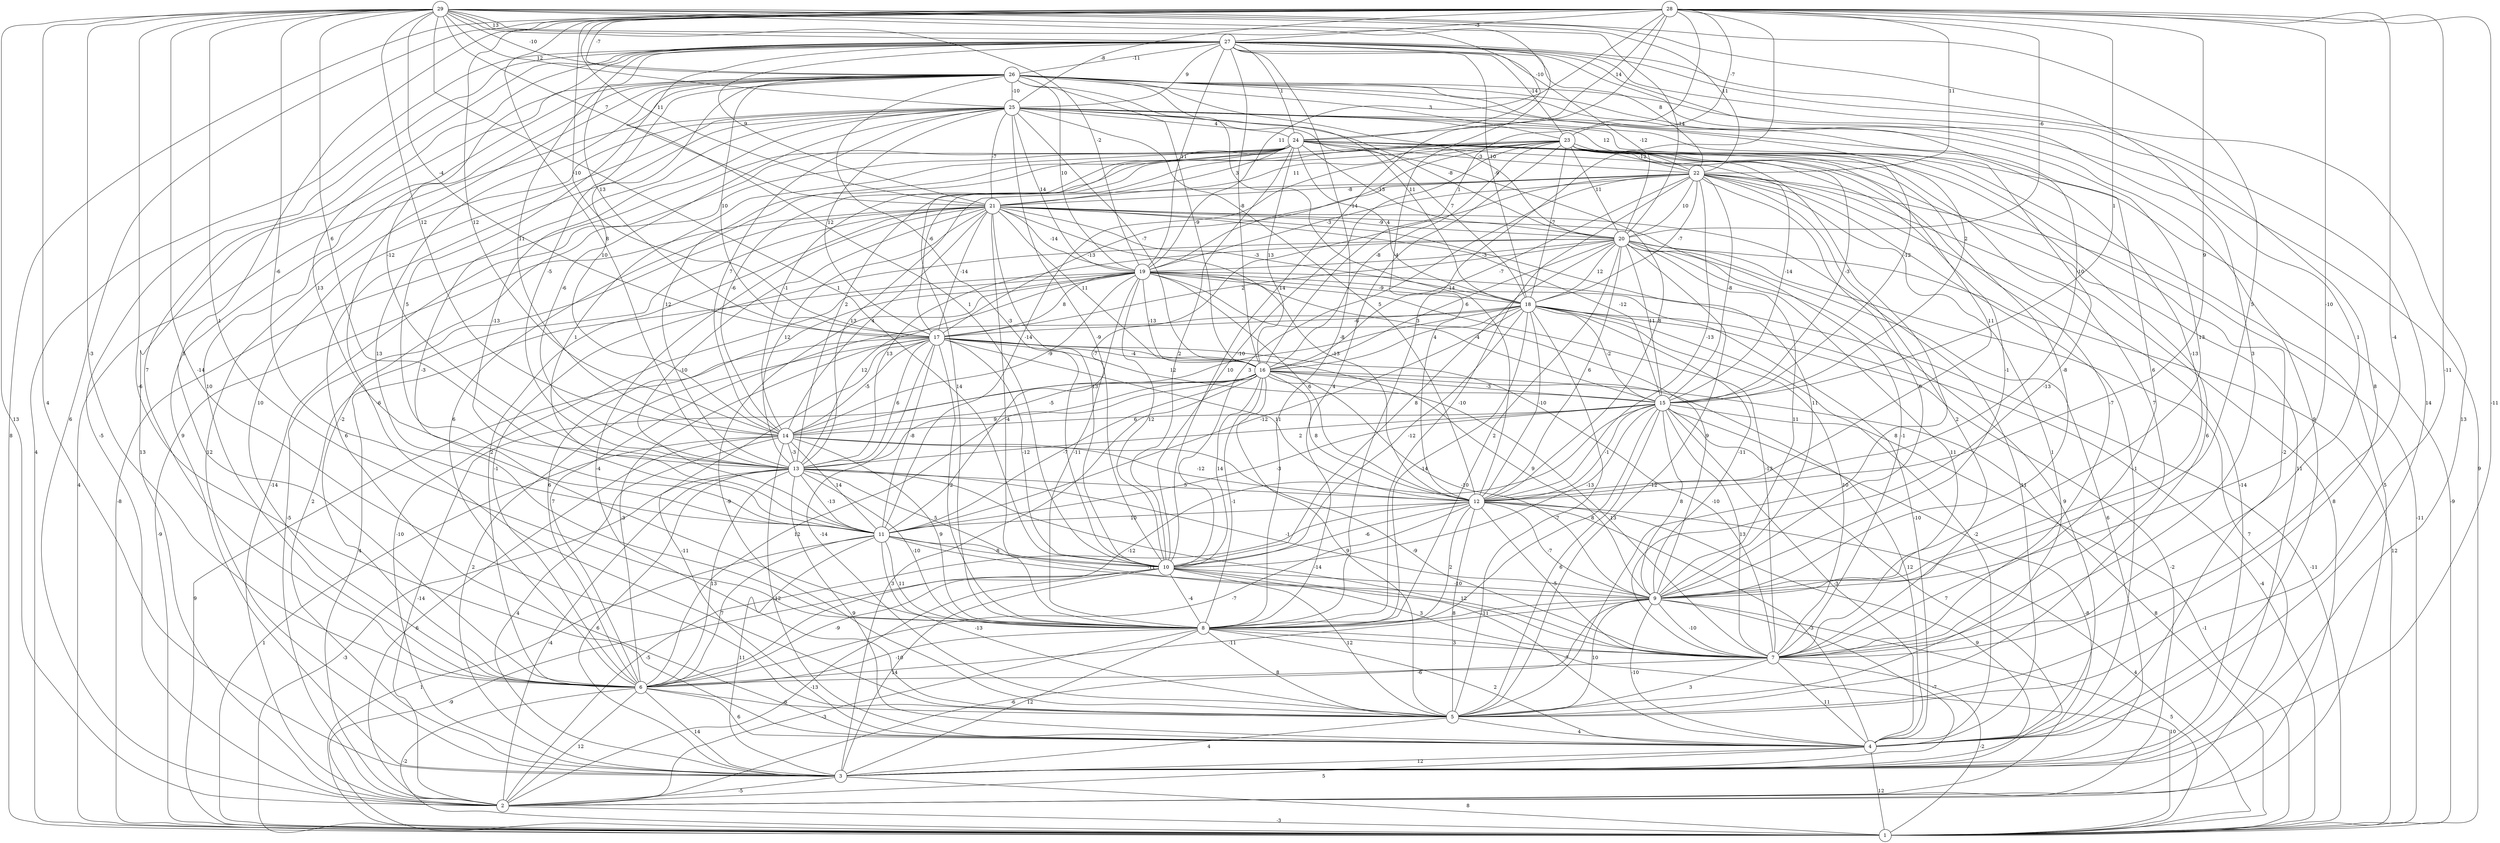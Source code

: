 graph { 
	 fontname="Helvetica,Arial,sans-serif" 
	 node [shape = circle]; 
	 29 -- 2 [label = "13"];
	 29 -- 3 [label = "4"];
	 29 -- 4 [label = "-6"];
	 29 -- 5 [label = "-14"];
	 29 -- 6 [label = "-3"];
	 29 -- 7 [label = "1"];
	 29 -- 8 [label = "1"];
	 29 -- 9 [label = "5"];
	 29 -- 10 [label = "1"];
	 29 -- 11 [label = "-6"];
	 29 -- 12 [label = "-4"];
	 29 -- 13 [label = "6"];
	 29 -- 14 [label = "12"];
	 29 -- 17 [label = "-4"];
	 29 -- 19 [label = "-2"];
	 29 -- 20 [label = "-14"];
	 29 -- 21 [label = "7"];
	 29 -- 22 [label = "11"];
	 29 -- 24 [label = "-10"];
	 29 -- 25 [label = "12"];
	 29 -- 26 [label = "-10"];
	 29 -- 27 [label = "13"];
	 28 -- 1 [label = "8"];
	 28 -- 2 [label = "6"];
	 28 -- 3 [label = "-11"];
	 28 -- 5 [label = "-11"];
	 28 -- 6 [label = "5"];
	 28 -- 7 [label = "-4"];
	 28 -- 8 [label = "3"];
	 28 -- 9 [label = "-10"];
	 28 -- 10 [label = "14"];
	 28 -- 12 [label = "9"];
	 28 -- 13 [label = "8"];
	 28 -- 14 [label = "12"];
	 28 -- 15 [label = "1"];
	 28 -- 16 [label = "1"];
	 28 -- 17 [label = "-10"];
	 28 -- 19 [label = "11"];
	 28 -- 20 [label = "-6"];
	 28 -- 21 [label = "11"];
	 28 -- 22 [label = "11"];
	 28 -- 23 [label = "-7"];
	 28 -- 24 [label = "14"];
	 28 -- 25 [label = "-8"];
	 28 -- 26 [label = "-7"];
	 28 -- 27 [label = "-3"];
	 27 -- 1 [label = "4"];
	 27 -- 2 [label = "-5"];
	 27 -- 3 [label = "13"];
	 27 -- 4 [label = "14"];
	 27 -- 5 [label = "8"];
	 27 -- 6 [label = "7"];
	 27 -- 7 [label = "3"];
	 27 -- 8 [label = "-8"];
	 27 -- 10 [label = "1"];
	 27 -- 11 [label = "13"];
	 27 -- 12 [label = "-10"];
	 27 -- 13 [label = "-12"];
	 27 -- 14 [label = "11"];
	 27 -- 16 [label = "-8"];
	 27 -- 17 [label = "13"];
	 27 -- 18 [label = "-9"];
	 27 -- 19 [label = "11"];
	 27 -- 20 [label = "-12"];
	 27 -- 21 [label = "9"];
	 27 -- 22 [label = "8"];
	 27 -- 23 [label = "-14"];
	 27 -- 24 [label = "1"];
	 27 -- 25 [label = "9"];
	 27 -- 26 [label = "-11"];
	 26 -- 1 [label = "9"];
	 26 -- 2 [label = "13"];
	 26 -- 3 [label = "9"];
	 26 -- 4 [label = "9"];
	 26 -- 5 [label = "-6"];
	 26 -- 6 [label = "10"];
	 26 -- 7 [label = "6"];
	 26 -- 8 [label = "13"];
	 26 -- 9 [label = "13"];
	 26 -- 10 [label = "-3"];
	 26 -- 11 [label = "5"];
	 26 -- 12 [label = "14"];
	 26 -- 13 [label = "-5"];
	 26 -- 14 [label = "10"];
	 26 -- 15 [label = "2"];
	 26 -- 16 [label = "-9"];
	 26 -- 17 [label = "10"];
	 26 -- 18 [label = "11"];
	 26 -- 19 [label = "10"];
	 26 -- 20 [label = "-3"];
	 26 -- 23 [label = "3"];
	 26 -- 25 [label = "-10"];
	 25 -- 1 [label = "4"];
	 25 -- 3 [label = "12"];
	 25 -- 4 [label = "6"];
	 25 -- 6 [label = "10"];
	 25 -- 7 [label = "-13"];
	 25 -- 8 [label = "-3"];
	 25 -- 9 [label = "-13"];
	 25 -- 10 [label = "-9"];
	 25 -- 11 [label = "-13"];
	 25 -- 12 [label = "5"];
	 25 -- 13 [label = "-6"];
	 25 -- 14 [label = "7"];
	 25 -- 15 [label = "-12"];
	 25 -- 16 [label = "-7"];
	 25 -- 17 [label = "12"];
	 25 -- 18 [label = "7"];
	 25 -- 19 [label = "14"];
	 25 -- 20 [label = "-8"];
	 25 -- 21 [label = "-7"];
	 25 -- 22 [label = "12"];
	 25 -- 24 [label = "4"];
	 24 -- 1 [label = "-8"];
	 24 -- 2 [label = "-14"];
	 24 -- 3 [label = "11"];
	 24 -- 5 [label = "8"];
	 24 -- 6 [label = "-2"];
	 24 -- 7 [label = "-7"];
	 24 -- 8 [label = "14"];
	 24 -- 9 [label = "-1"];
	 24 -- 10 [label = "2"];
	 24 -- 11 [label = "1"];
	 24 -- 12 [label = "8"];
	 24 -- 13 [label = "12"];
	 24 -- 14 [label = "-6"];
	 24 -- 15 [label = "-14"];
	 24 -- 16 [label = "13"];
	 24 -- 18 [label = "4"];
	 24 -- 20 [label = "-13"];
	 24 -- 21 [label = "3"];
	 24 -- 22 [label = "10"];
	 23 -- 1 [label = "-9"];
	 23 -- 2 [label = "5"];
	 23 -- 4 [label = "-2"];
	 23 -- 5 [label = "6"];
	 23 -- 6 [label = "6"];
	 23 -- 7 [label = "7"];
	 23 -- 8 [label = "4"];
	 23 -- 9 [label = "-8"];
	 23 -- 10 [label = "-10"];
	 23 -- 11 [label = "-14"];
	 23 -- 12 [label = "11"];
	 23 -- 13 [label = "2"];
	 23 -- 14 [label = "-1"];
	 23 -- 15 [label = "-3"];
	 23 -- 16 [label = "-8"];
	 23 -- 17 [label = "-6"];
	 23 -- 18 [label = "-7"];
	 23 -- 19 [label = "-14"];
	 23 -- 20 [label = "11"];
	 23 -- 21 [label = "11"];
	 23 -- 22 [label = "-12"];
	 22 -- 1 [label = "-11"];
	 22 -- 2 [label = "8"];
	 22 -- 3 [label = "-14"];
	 22 -- 4 [label = "-1"];
	 22 -- 5 [label = "1"];
	 22 -- 7 [label = "2"];
	 22 -- 8 [label = "-10"];
	 22 -- 9 [label = "6"];
	 22 -- 10 [label = "3"];
	 22 -- 11 [label = "-7"];
	 22 -- 12 [label = "-13"];
	 22 -- 13 [label = "13"];
	 22 -- 15 [label = "-8"];
	 22 -- 16 [label = "-7"];
	 22 -- 17 [label = "-13"];
	 22 -- 18 [label = "-7"];
	 22 -- 19 [label = "-3"];
	 22 -- 20 [label = "10"];
	 22 -- 21 [label = "-8"];
	 21 -- 1 [label = "-9"];
	 21 -- 2 [label = "-5"];
	 21 -- 3 [label = "2"];
	 21 -- 4 [label = "11"];
	 21 -- 5 [label = "-4"];
	 21 -- 6 [label = "2"];
	 21 -- 7 [label = "-1"];
	 21 -- 8 [label = "-4"];
	 21 -- 9 [label = "11"];
	 21 -- 10 [label = "13"];
	 21 -- 11 [label = "-10"];
	 21 -- 12 [label = "-13"];
	 21 -- 13 [label = "12"];
	 21 -- 14 [label = "4"];
	 21 -- 15 [label = "-12"];
	 21 -- 16 [label = "11"];
	 21 -- 17 [label = "-14"];
	 21 -- 18 [label = "-3"];
	 21 -- 19 [label = "-14"];
	 21 -- 20 [label = "-9"];
	 20 -- 1 [label = "12"];
	 20 -- 2 [label = "7"];
	 20 -- 3 [label = "6"];
	 20 -- 4 [label = "9"];
	 20 -- 5 [label = "-12"];
	 20 -- 6 [label = "-1"];
	 20 -- 7 [label = "11"];
	 20 -- 8 [label = "2"];
	 20 -- 9 [label = "11"];
	 20 -- 10 [label = "8"];
	 20 -- 12 [label = "6"];
	 20 -- 13 [label = "13"];
	 20 -- 15 [label = "11"];
	 20 -- 16 [label = "6"];
	 20 -- 17 [label = "2"];
	 20 -- 18 [label = "12"];
	 20 -- 19 [label = "-3"];
	 19 -- 1 [label = "-11"];
	 19 -- 2 [label = "4"];
	 19 -- 3 [label = "-10"];
	 19 -- 4 [label = "-10"];
	 19 -- 5 [label = "-9"];
	 19 -- 6 [label = "6"];
	 19 -- 7 [label = "-13"];
	 19 -- 8 [label = "-11"];
	 19 -- 9 [label = "9"];
	 19 -- 10 [label = "12"];
	 19 -- 12 [label = "6"];
	 19 -- 13 [label = "12"];
	 19 -- 14 [label = "-9"];
	 19 -- 15 [label = "-4"];
	 19 -- 16 [label = "-13"];
	 19 -- 17 [label = "8"];
	 19 -- 18 [label = "-9"];
	 18 -- 1 [label = "-4"];
	 18 -- 2 [label = "-2"];
	 18 -- 4 [label = "-2"];
	 18 -- 5 [label = "-7"];
	 18 -- 6 [label = "7"];
	 18 -- 7 [label = "10"];
	 18 -- 8 [label = "-14"];
	 18 -- 9 [label = "-11"];
	 18 -- 10 [label = "-12"];
	 18 -- 11 [label = "-12"];
	 18 -- 12 [label = "-10"];
	 18 -- 14 [label = "10"];
	 18 -- 15 [label = "-2"];
	 18 -- 16 [label = "4"];
	 18 -- 17 [label = "-6"];
	 17 -- 1 [label = "9"];
	 17 -- 3 [label = "2"];
	 17 -- 4 [label = "-11"];
	 17 -- 5 [label = "-14"];
	 17 -- 6 [label = "-3"];
	 17 -- 7 [label = "-10"];
	 17 -- 8 [label = "-2"];
	 17 -- 9 [label = "9"];
	 17 -- 10 [label = "-12"];
	 17 -- 11 [label = "-8"];
	 17 -- 12 [label = "11"];
	 17 -- 13 [label = "6"];
	 17 -- 14 [label = "-5"];
	 17 -- 15 [label = "12"];
	 17 -- 16 [label = "-4"];
	 16 -- 1 [label = "8"];
	 16 -- 2 [label = "-14"];
	 16 -- 3 [label = "3"];
	 16 -- 4 [label = "12"];
	 16 -- 5 [label = "9"];
	 16 -- 6 [label = "12"];
	 16 -- 7 [label = "13"];
	 16 -- 8 [label = "-1"];
	 16 -- 9 [label = "-10"];
	 16 -- 10 [label = "14"];
	 16 -- 11 [label = "-7"];
	 16 -- 12 [label = "8"];
	 16 -- 13 [label = "9"];
	 16 -- 14 [label = "-5"];
	 16 -- 15 [label = "-3"];
	 15 -- 1 [label = "-1"];
	 15 -- 2 [label = "-8"];
	 15 -- 3 [label = "7"];
	 15 -- 4 [label = "-3"];
	 15 -- 5 [label = "6"];
	 15 -- 6 [label = "-12"];
	 15 -- 7 [label = "13"];
	 15 -- 8 [label = "8"];
	 15 -- 9 [label = "8"];
	 15 -- 10 [label = "-13"];
	 15 -- 11 [label = "-3"];
	 15 -- 12 [label = "-1"];
	 15 -- 13 [label = "2"];
	 15 -- 14 [label = "6"];
	 14 -- 1 [label = "1"];
	 14 -- 2 [label = "6"];
	 14 -- 3 [label = "4"];
	 14 -- 4 [label = "12"];
	 14 -- 7 [label = "-9"];
	 14 -- 8 [label = "9"];
	 14 -- 11 [label = "14"];
	 14 -- 12 [label = "-12"];
	 14 -- 13 [label = "-3"];
	 13 -- 1 [label = "-3"];
	 13 -- 2 [label = "-4"];
	 13 -- 3 [label = "6"];
	 13 -- 4 [label = "9"];
	 13 -- 6 [label = "13"];
	 13 -- 7 [label = "-14"];
	 13 -- 8 [label = "-10"];
	 13 -- 9 [label = "-1"];
	 13 -- 10 [label = "5"];
	 13 -- 11 [label = "-13"];
	 13 -- 12 [label = "5"];
	 12 -- 1 [label = "4"];
	 12 -- 2 [label = "-5"];
	 12 -- 3 [label = "9"];
	 12 -- 4 [label = "-3"];
	 12 -- 5 [label = "8"];
	 12 -- 6 [label = "-7"];
	 12 -- 7 [label = "-5"];
	 12 -- 8 [label = "2"];
	 12 -- 9 [label = "-7"];
	 12 -- 10 [label = "-6"];
	 12 -- 11 [label = "10"];
	 11 -- 1 [label = "1"];
	 11 -- 3 [label = "11"];
	 11 -- 5 [label = "-13"];
	 11 -- 6 [label = "7"];
	 11 -- 7 [label = "12"];
	 11 -- 8 [label = "11"];
	 11 -- 9 [label = "-11"];
	 11 -- 10 [label = "8"];
	 10 -- 1 [label = "-9"];
	 10 -- 2 [label = "-13"];
	 10 -- 3 [label = "14"];
	 10 -- 4 [label = "-7"];
	 10 -- 5 [label = "12"];
	 10 -- 6 [label = "-9"];
	 10 -- 7 [label = "3"];
	 10 -- 8 [label = "-4"];
	 10 -- 9 [label = "-10"];
	 9 -- 1 [label = "5"];
	 9 -- 2 [label = "-6"];
	 9 -- 3 [label = "-7"];
	 9 -- 4 [label = "-10"];
	 9 -- 5 [label = "10"];
	 9 -- 6 [label = "-11"];
	 9 -- 7 [label = "-10"];
	 9 -- 8 [label = "-11"];
	 8 -- 1 [label = "10"];
	 8 -- 2 [label = "-3"];
	 8 -- 3 [label = "12"];
	 8 -- 4 [label = "2"];
	 8 -- 5 [label = "8"];
	 8 -- 6 [label = "-10"];
	 8 -- 7 [label = "3"];
	 7 -- 1 [label = "-2"];
	 7 -- 4 [label = "11"];
	 7 -- 5 [label = "3"];
	 7 -- 6 [label = "-6"];
	 6 -- 1 [label = "-2"];
	 6 -- 2 [label = "12"];
	 6 -- 3 [label = "14"];
	 6 -- 4 [label = "6"];
	 6 -- 5 [label = "-6"];
	 5 -- 3 [label = "4"];
	 5 -- 4 [label = "4"];
	 4 -- 1 [label = "12"];
	 4 -- 2 [label = "5"];
	 4 -- 3 [label = "12"];
	 3 -- 1 [label = "8"];
	 3 -- 2 [label = "-5"];
	 2 -- 1 [label = "-3"];
	 1;
	 2;
	 3;
	 4;
	 5;
	 6;
	 7;
	 8;
	 9;
	 10;
	 11;
	 12;
	 13;
	 14;
	 15;
	 16;
	 17;
	 18;
	 19;
	 20;
	 21;
	 22;
	 23;
	 24;
	 25;
	 26;
	 27;
	 28;
	 29;
}
